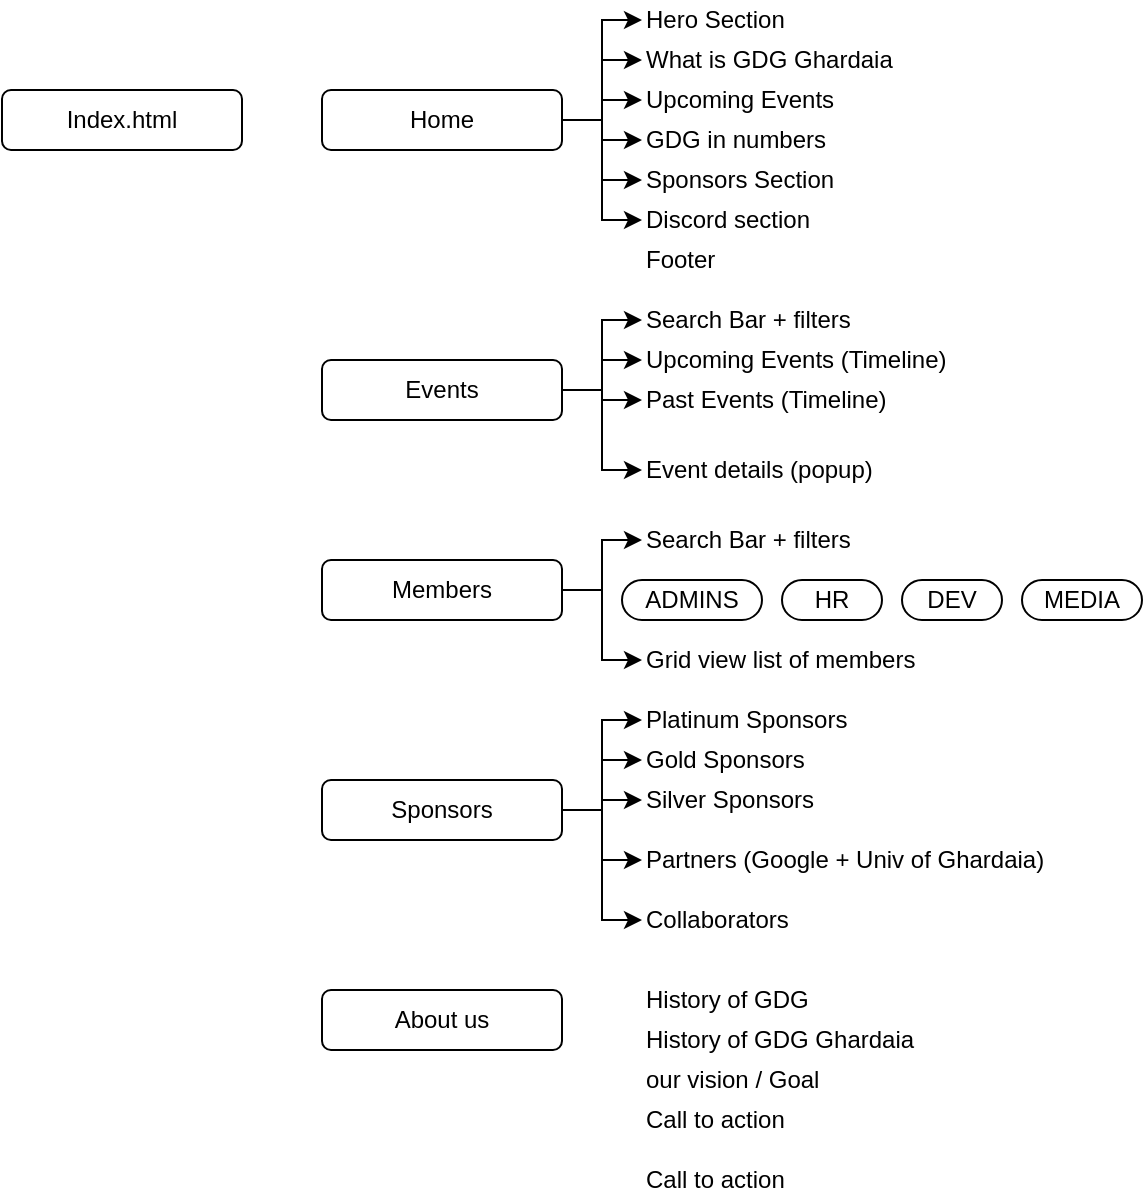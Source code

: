 <mxfile version="27.2.0">
  <diagram name="Page-1" id="dSAH4xBMg87zTjZU_TJG">
    <mxGraphModel dx="648" dy="377" grid="1" gridSize="10" guides="1" tooltips="1" connect="1" arrows="1" fold="1" page="1" pageScale="1" pageWidth="850" pageHeight="1100" math="0" shadow="0">
      <root>
        <mxCell id="0" />
        <mxCell id="1" parent="0" />
        <mxCell id="6n5OCokBD1oLEESb4p7_-2" value="Index.html" style="rounded=1;whiteSpace=wrap;html=1;" parent="1" vertex="1">
          <mxGeometry x="40" y="85" width="120" height="30" as="geometry" />
        </mxCell>
        <mxCell id="6n5OCokBD1oLEESb4p7_-17" style="edgeStyle=orthogonalEdgeStyle;rounded=0;orthogonalLoop=1;jettySize=auto;html=1;exitX=1;exitY=0.5;exitDx=0;exitDy=0;entryX=0;entryY=0.5;entryDx=0;entryDy=0;" parent="1" source="6n5OCokBD1oLEESb4p7_-4" target="6n5OCokBD1oLEESb4p7_-9" edge="1">
          <mxGeometry relative="1" as="geometry" />
        </mxCell>
        <mxCell id="6n5OCokBD1oLEESb4p7_-18" style="edgeStyle=orthogonalEdgeStyle;rounded=0;orthogonalLoop=1;jettySize=auto;html=1;exitX=1;exitY=0.5;exitDx=0;exitDy=0;entryX=0;entryY=0.5;entryDx=0;entryDy=0;" parent="1" source="6n5OCokBD1oLEESb4p7_-4" target="6n5OCokBD1oLEESb4p7_-10" edge="1">
          <mxGeometry relative="1" as="geometry" />
        </mxCell>
        <mxCell id="6n5OCokBD1oLEESb4p7_-19" style="edgeStyle=orthogonalEdgeStyle;rounded=0;orthogonalLoop=1;jettySize=auto;html=1;exitX=1;exitY=0.5;exitDx=0;exitDy=0;entryX=0;entryY=0.5;entryDx=0;entryDy=0;" parent="1" source="6n5OCokBD1oLEESb4p7_-4" target="6n5OCokBD1oLEESb4p7_-13" edge="1">
          <mxGeometry relative="1" as="geometry" />
        </mxCell>
        <mxCell id="6n5OCokBD1oLEESb4p7_-20" style="edgeStyle=orthogonalEdgeStyle;rounded=0;orthogonalLoop=1;jettySize=auto;html=1;exitX=1;exitY=0.5;exitDx=0;exitDy=0;entryX=0;entryY=0.5;entryDx=0;entryDy=0;" parent="1" source="6n5OCokBD1oLEESb4p7_-4" target="6n5OCokBD1oLEESb4p7_-11" edge="1">
          <mxGeometry relative="1" as="geometry" />
        </mxCell>
        <mxCell id="6n5OCokBD1oLEESb4p7_-21" style="edgeStyle=orthogonalEdgeStyle;rounded=0;orthogonalLoop=1;jettySize=auto;html=1;exitX=1;exitY=0.5;exitDx=0;exitDy=0;entryX=0;entryY=0.5;entryDx=0;entryDy=0;" parent="1" source="6n5OCokBD1oLEESb4p7_-4" target="6n5OCokBD1oLEESb4p7_-12" edge="1">
          <mxGeometry relative="1" as="geometry" />
        </mxCell>
        <mxCell id="6n5OCokBD1oLEESb4p7_-22" style="edgeStyle=orthogonalEdgeStyle;rounded=0;orthogonalLoop=1;jettySize=auto;html=1;exitX=1;exitY=0.5;exitDx=0;exitDy=0;entryX=0;entryY=0.5;entryDx=0;entryDy=0;" parent="1" source="6n5OCokBD1oLEESb4p7_-4" target="6n5OCokBD1oLEESb4p7_-16" edge="1">
          <mxGeometry relative="1" as="geometry" />
        </mxCell>
        <mxCell id="6n5OCokBD1oLEESb4p7_-4" value="Home" style="rounded=1;whiteSpace=wrap;html=1;" parent="1" vertex="1">
          <mxGeometry x="200" y="85" width="120" height="30" as="geometry" />
        </mxCell>
        <mxCell id="6n5OCokBD1oLEESb4p7_-27" style="edgeStyle=orthogonalEdgeStyle;rounded=0;orthogonalLoop=1;jettySize=auto;html=1;exitX=1;exitY=0.5;exitDx=0;exitDy=0;entryX=0;entryY=0.5;entryDx=0;entryDy=0;" parent="1" source="6n5OCokBD1oLEESb4p7_-5" target="6n5OCokBD1oLEESb4p7_-23" edge="1">
          <mxGeometry relative="1" as="geometry" />
        </mxCell>
        <mxCell id="6n5OCokBD1oLEESb4p7_-28" style="edgeStyle=orthogonalEdgeStyle;rounded=0;orthogonalLoop=1;jettySize=auto;html=1;exitX=1;exitY=0.5;exitDx=0;exitDy=0;entryX=0;entryY=0.5;entryDx=0;entryDy=0;" parent="1" source="6n5OCokBD1oLEESb4p7_-5" target="6n5OCokBD1oLEESb4p7_-25" edge="1">
          <mxGeometry relative="1" as="geometry" />
        </mxCell>
        <mxCell id="6n5OCokBD1oLEESb4p7_-29" style="edgeStyle=orthogonalEdgeStyle;rounded=0;orthogonalLoop=1;jettySize=auto;html=1;exitX=1;exitY=0.5;exitDx=0;exitDy=0;entryX=0;entryY=0.5;entryDx=0;entryDy=0;" parent="1" source="6n5OCokBD1oLEESb4p7_-5" target="6n5OCokBD1oLEESb4p7_-26" edge="1">
          <mxGeometry relative="1" as="geometry" />
        </mxCell>
        <mxCell id="6n5OCokBD1oLEESb4p7_-31" style="edgeStyle=orthogonalEdgeStyle;rounded=0;orthogonalLoop=1;jettySize=auto;html=1;exitX=1;exitY=0.5;exitDx=0;exitDy=0;entryX=0;entryY=0.5;entryDx=0;entryDy=0;" parent="1" source="6n5OCokBD1oLEESb4p7_-5" target="6n5OCokBD1oLEESb4p7_-30" edge="1">
          <mxGeometry relative="1" as="geometry" />
        </mxCell>
        <mxCell id="6n5OCokBD1oLEESb4p7_-5" value="Events" style="rounded=1;whiteSpace=wrap;html=1;" parent="1" vertex="1">
          <mxGeometry x="200" y="220" width="120" height="30" as="geometry" />
        </mxCell>
        <mxCell id="6n5OCokBD1oLEESb4p7_-38" style="edgeStyle=orthogonalEdgeStyle;rounded=0;orthogonalLoop=1;jettySize=auto;html=1;exitX=1;exitY=0.5;exitDx=0;exitDy=0;entryX=0;entryY=0.5;entryDx=0;entryDy=0;" parent="1" source="6n5OCokBD1oLEESb4p7_-6" target="6n5OCokBD1oLEESb4p7_-32" edge="1">
          <mxGeometry relative="1" as="geometry" />
        </mxCell>
        <mxCell id="6n5OCokBD1oLEESb4p7_-39" style="edgeStyle=orthogonalEdgeStyle;rounded=0;orthogonalLoop=1;jettySize=auto;html=1;exitX=1;exitY=0.5;exitDx=0;exitDy=0;entryX=0;entryY=0.5;entryDx=0;entryDy=0;" parent="1" source="6n5OCokBD1oLEESb4p7_-6" target="6n5OCokBD1oLEESb4p7_-33" edge="1">
          <mxGeometry relative="1" as="geometry" />
        </mxCell>
        <mxCell id="6n5OCokBD1oLEESb4p7_-6" value="Members" style="rounded=1;whiteSpace=wrap;html=1;" parent="1" vertex="1">
          <mxGeometry x="200" y="320" width="120" height="30" as="geometry" />
        </mxCell>
        <mxCell id="6n5OCokBD1oLEESb4p7_-45" style="edgeStyle=orthogonalEdgeStyle;rounded=0;orthogonalLoop=1;jettySize=auto;html=1;exitX=1;exitY=0.5;exitDx=0;exitDy=0;entryX=0;entryY=0.5;entryDx=0;entryDy=0;" parent="1" source="6n5OCokBD1oLEESb4p7_-7" target="6n5OCokBD1oLEESb4p7_-40" edge="1">
          <mxGeometry relative="1" as="geometry" />
        </mxCell>
        <mxCell id="6n5OCokBD1oLEESb4p7_-46" style="edgeStyle=orthogonalEdgeStyle;rounded=0;orthogonalLoop=1;jettySize=auto;html=1;exitX=1;exitY=0.5;exitDx=0;exitDy=0;entryX=0;entryY=0.5;entryDx=0;entryDy=0;" parent="1" source="6n5OCokBD1oLEESb4p7_-7" target="6n5OCokBD1oLEESb4p7_-41" edge="1">
          <mxGeometry relative="1" as="geometry" />
        </mxCell>
        <mxCell id="6n5OCokBD1oLEESb4p7_-47" style="edgeStyle=orthogonalEdgeStyle;rounded=0;orthogonalLoop=1;jettySize=auto;html=1;exitX=1;exitY=0.5;exitDx=0;exitDy=0;entryX=0;entryY=0.5;entryDx=0;entryDy=0;" parent="1" source="6n5OCokBD1oLEESb4p7_-7" target="6n5OCokBD1oLEESb4p7_-42" edge="1">
          <mxGeometry relative="1" as="geometry" />
        </mxCell>
        <mxCell id="6n5OCokBD1oLEESb4p7_-48" style="edgeStyle=orthogonalEdgeStyle;rounded=0;orthogonalLoop=1;jettySize=auto;html=1;exitX=1;exitY=0.5;exitDx=0;exitDy=0;entryX=0;entryY=0.5;entryDx=0;entryDy=0;" parent="1" source="6n5OCokBD1oLEESb4p7_-7" target="6n5OCokBD1oLEESb4p7_-43" edge="1">
          <mxGeometry relative="1" as="geometry" />
        </mxCell>
        <mxCell id="6n5OCokBD1oLEESb4p7_-49" style="edgeStyle=orthogonalEdgeStyle;rounded=0;orthogonalLoop=1;jettySize=auto;html=1;exitX=1;exitY=0.5;exitDx=0;exitDy=0;entryX=0;entryY=0.5;entryDx=0;entryDy=0;" parent="1" source="6n5OCokBD1oLEESb4p7_-7" target="6n5OCokBD1oLEESb4p7_-44" edge="1">
          <mxGeometry relative="1" as="geometry" />
        </mxCell>
        <mxCell id="6n5OCokBD1oLEESb4p7_-7" value="Sponsors" style="rounded=1;whiteSpace=wrap;html=1;" parent="1" vertex="1">
          <mxGeometry x="200" y="430" width="120" height="30" as="geometry" />
        </mxCell>
        <mxCell id="6n5OCokBD1oLEESb4p7_-8" value="About us" style="rounded=1;whiteSpace=wrap;html=1;" parent="1" vertex="1">
          <mxGeometry x="200" y="535" width="120" height="30" as="geometry" />
        </mxCell>
        <mxCell id="6n5OCokBD1oLEESb4p7_-9" value="Hero Section" style="text;html=1;align=left;verticalAlign=middle;whiteSpace=wrap;rounded=0;" parent="1" vertex="1">
          <mxGeometry x="360" y="40" width="130" height="20" as="geometry" />
        </mxCell>
        <mxCell id="6n5OCokBD1oLEESb4p7_-10" value="What is GDG Ghardaia" style="text;html=1;align=left;verticalAlign=middle;whiteSpace=wrap;rounded=0;" parent="1" vertex="1">
          <mxGeometry x="360" y="60" width="130" height="20" as="geometry" />
        </mxCell>
        <mxCell id="6n5OCokBD1oLEESb4p7_-11" value="GDG in numbers" style="text;html=1;align=left;verticalAlign=middle;whiteSpace=wrap;rounded=0;" parent="1" vertex="1">
          <mxGeometry x="360" y="100" width="130" height="20" as="geometry" />
        </mxCell>
        <mxCell id="6n5OCokBD1oLEESb4p7_-12" value="Sponsors Section" style="text;html=1;align=left;verticalAlign=middle;whiteSpace=wrap;rounded=0;" parent="1" vertex="1">
          <mxGeometry x="360" y="120" width="130" height="20" as="geometry" />
        </mxCell>
        <mxCell id="6n5OCokBD1oLEESb4p7_-13" value="Upcoming Events" style="text;html=1;align=left;verticalAlign=middle;whiteSpace=wrap;rounded=0;" parent="1" vertex="1">
          <mxGeometry x="360" y="80" width="130" height="20" as="geometry" />
        </mxCell>
        <mxCell id="6n5OCokBD1oLEESb4p7_-16" value="Discord section" style="text;html=1;align=left;verticalAlign=middle;whiteSpace=wrap;rounded=0;" parent="1" vertex="1">
          <mxGeometry x="360" y="140" width="130" height="20" as="geometry" />
        </mxCell>
        <mxCell id="6n5OCokBD1oLEESb4p7_-23" value="Search Bar + filters" style="text;html=1;align=left;verticalAlign=middle;whiteSpace=wrap;rounded=0;" parent="1" vertex="1">
          <mxGeometry x="360" y="190" width="160" height="20" as="geometry" />
        </mxCell>
        <mxCell id="6n5OCokBD1oLEESb4p7_-25" value="Upcoming Events (Timeline)" style="text;html=1;align=left;verticalAlign=middle;whiteSpace=wrap;rounded=0;" parent="1" vertex="1">
          <mxGeometry x="360" y="210" width="160" height="20" as="geometry" />
        </mxCell>
        <mxCell id="6n5OCokBD1oLEESb4p7_-26" value="Past Events (Timeline)" style="text;html=1;align=left;verticalAlign=middle;whiteSpace=wrap;rounded=0;" parent="1" vertex="1">
          <mxGeometry x="360" y="230" width="160" height="20" as="geometry" />
        </mxCell>
        <mxCell id="6n5OCokBD1oLEESb4p7_-30" value="Event details (popup)" style="text;html=1;align=left;verticalAlign=middle;whiteSpace=wrap;rounded=0;" parent="1" vertex="1">
          <mxGeometry x="360" y="265" width="160" height="20" as="geometry" />
        </mxCell>
        <mxCell id="6n5OCokBD1oLEESb4p7_-32" value="Search Bar + filters" style="text;html=1;align=left;verticalAlign=middle;whiteSpace=wrap;rounded=0;" parent="1" vertex="1">
          <mxGeometry x="360" y="300" width="160" height="20" as="geometry" />
        </mxCell>
        <mxCell id="6n5OCokBD1oLEESb4p7_-33" value="Grid view list of members" style="text;html=1;align=left;verticalAlign=middle;whiteSpace=wrap;rounded=0;" parent="1" vertex="1">
          <mxGeometry x="360" y="360" width="160" height="20" as="geometry" />
        </mxCell>
        <mxCell id="6n5OCokBD1oLEESb4p7_-34" value="ADMINS" style="rounded=1;whiteSpace=wrap;html=1;arcSize=50;" parent="1" vertex="1">
          <mxGeometry x="350" y="330" width="70" height="20" as="geometry" />
        </mxCell>
        <mxCell id="6n5OCokBD1oLEESb4p7_-35" value="HR" style="rounded=1;whiteSpace=wrap;html=1;arcSize=50;" parent="1" vertex="1">
          <mxGeometry x="430" y="330" width="50" height="20" as="geometry" />
        </mxCell>
        <mxCell id="6n5OCokBD1oLEESb4p7_-36" value="DEV" style="rounded=1;whiteSpace=wrap;html=1;arcSize=50;" parent="1" vertex="1">
          <mxGeometry x="490" y="330" width="50" height="20" as="geometry" />
        </mxCell>
        <mxCell id="6n5OCokBD1oLEESb4p7_-37" value="MEDIA" style="rounded=1;whiteSpace=wrap;html=1;arcSize=50;" parent="1" vertex="1">
          <mxGeometry x="550" y="330" width="60" height="20" as="geometry" />
        </mxCell>
        <mxCell id="6n5OCokBD1oLEESb4p7_-40" value="Platinum Sponsors" style="text;html=1;align=left;verticalAlign=middle;whiteSpace=wrap;rounded=0;" parent="1" vertex="1">
          <mxGeometry x="360" y="390" width="160" height="20" as="geometry" />
        </mxCell>
        <mxCell id="6n5OCokBD1oLEESb4p7_-41" value="Gold Sponsors" style="text;html=1;align=left;verticalAlign=middle;whiteSpace=wrap;rounded=0;" parent="1" vertex="1">
          <mxGeometry x="360" y="410" width="160" height="20" as="geometry" />
        </mxCell>
        <mxCell id="6n5OCokBD1oLEESb4p7_-42" value="Silver Sponsors" style="text;html=1;align=left;verticalAlign=middle;whiteSpace=wrap;rounded=0;" parent="1" vertex="1">
          <mxGeometry x="360" y="430" width="160" height="20" as="geometry" />
        </mxCell>
        <mxCell id="6n5OCokBD1oLEESb4p7_-43" value="Partners (Google + Univ of Ghardaia)" style="text;html=1;align=left;verticalAlign=middle;whiteSpace=wrap;rounded=0;" parent="1" vertex="1">
          <mxGeometry x="360" y="460" width="210" height="20" as="geometry" />
        </mxCell>
        <mxCell id="6n5OCokBD1oLEESb4p7_-44" value="Collaborators" style="text;html=1;align=left;verticalAlign=middle;whiteSpace=wrap;rounded=0;" parent="1" vertex="1">
          <mxGeometry x="360" y="490" width="210" height="20" as="geometry" />
        </mxCell>
        <mxCell id="6n5OCokBD1oLEESb4p7_-50" value="Footer" style="text;html=1;align=left;verticalAlign=middle;whiteSpace=wrap;rounded=0;" parent="1" vertex="1">
          <mxGeometry x="360" y="160" width="130" height="20" as="geometry" />
        </mxCell>
        <mxCell id="6n5OCokBD1oLEESb4p7_-51" value="History of GDG" style="text;html=1;align=left;verticalAlign=middle;whiteSpace=wrap;rounded=0;" parent="1" vertex="1">
          <mxGeometry x="360" y="530" width="210" height="20" as="geometry" />
        </mxCell>
        <mxCell id="6n5OCokBD1oLEESb4p7_-52" value="History of GDG Ghardaia" style="text;html=1;align=left;verticalAlign=middle;whiteSpace=wrap;rounded=0;" parent="1" vertex="1">
          <mxGeometry x="360" y="550" width="210" height="20" as="geometry" />
        </mxCell>
        <mxCell id="6n5OCokBD1oLEESb4p7_-53" value="our vision / Goal" style="text;html=1;align=left;verticalAlign=middle;whiteSpace=wrap;rounded=0;" parent="1" vertex="1">
          <mxGeometry x="360" y="570" width="210" height="20" as="geometry" />
        </mxCell>
        <mxCell id="6n5OCokBD1oLEESb4p7_-54" value="Call to action" style="text;html=1;align=left;verticalAlign=middle;whiteSpace=wrap;rounded=0;" parent="1" vertex="1">
          <mxGeometry x="360" y="590" width="210" height="20" as="geometry" />
        </mxCell>
        <mxCell id="6n5OCokBD1oLEESb4p7_-55" value="Call to action" style="text;html=1;align=left;verticalAlign=middle;whiteSpace=wrap;rounded=0;" parent="1" vertex="1">
          <mxGeometry x="360" y="620" width="210" height="20" as="geometry" />
        </mxCell>
      </root>
    </mxGraphModel>
  </diagram>
</mxfile>
